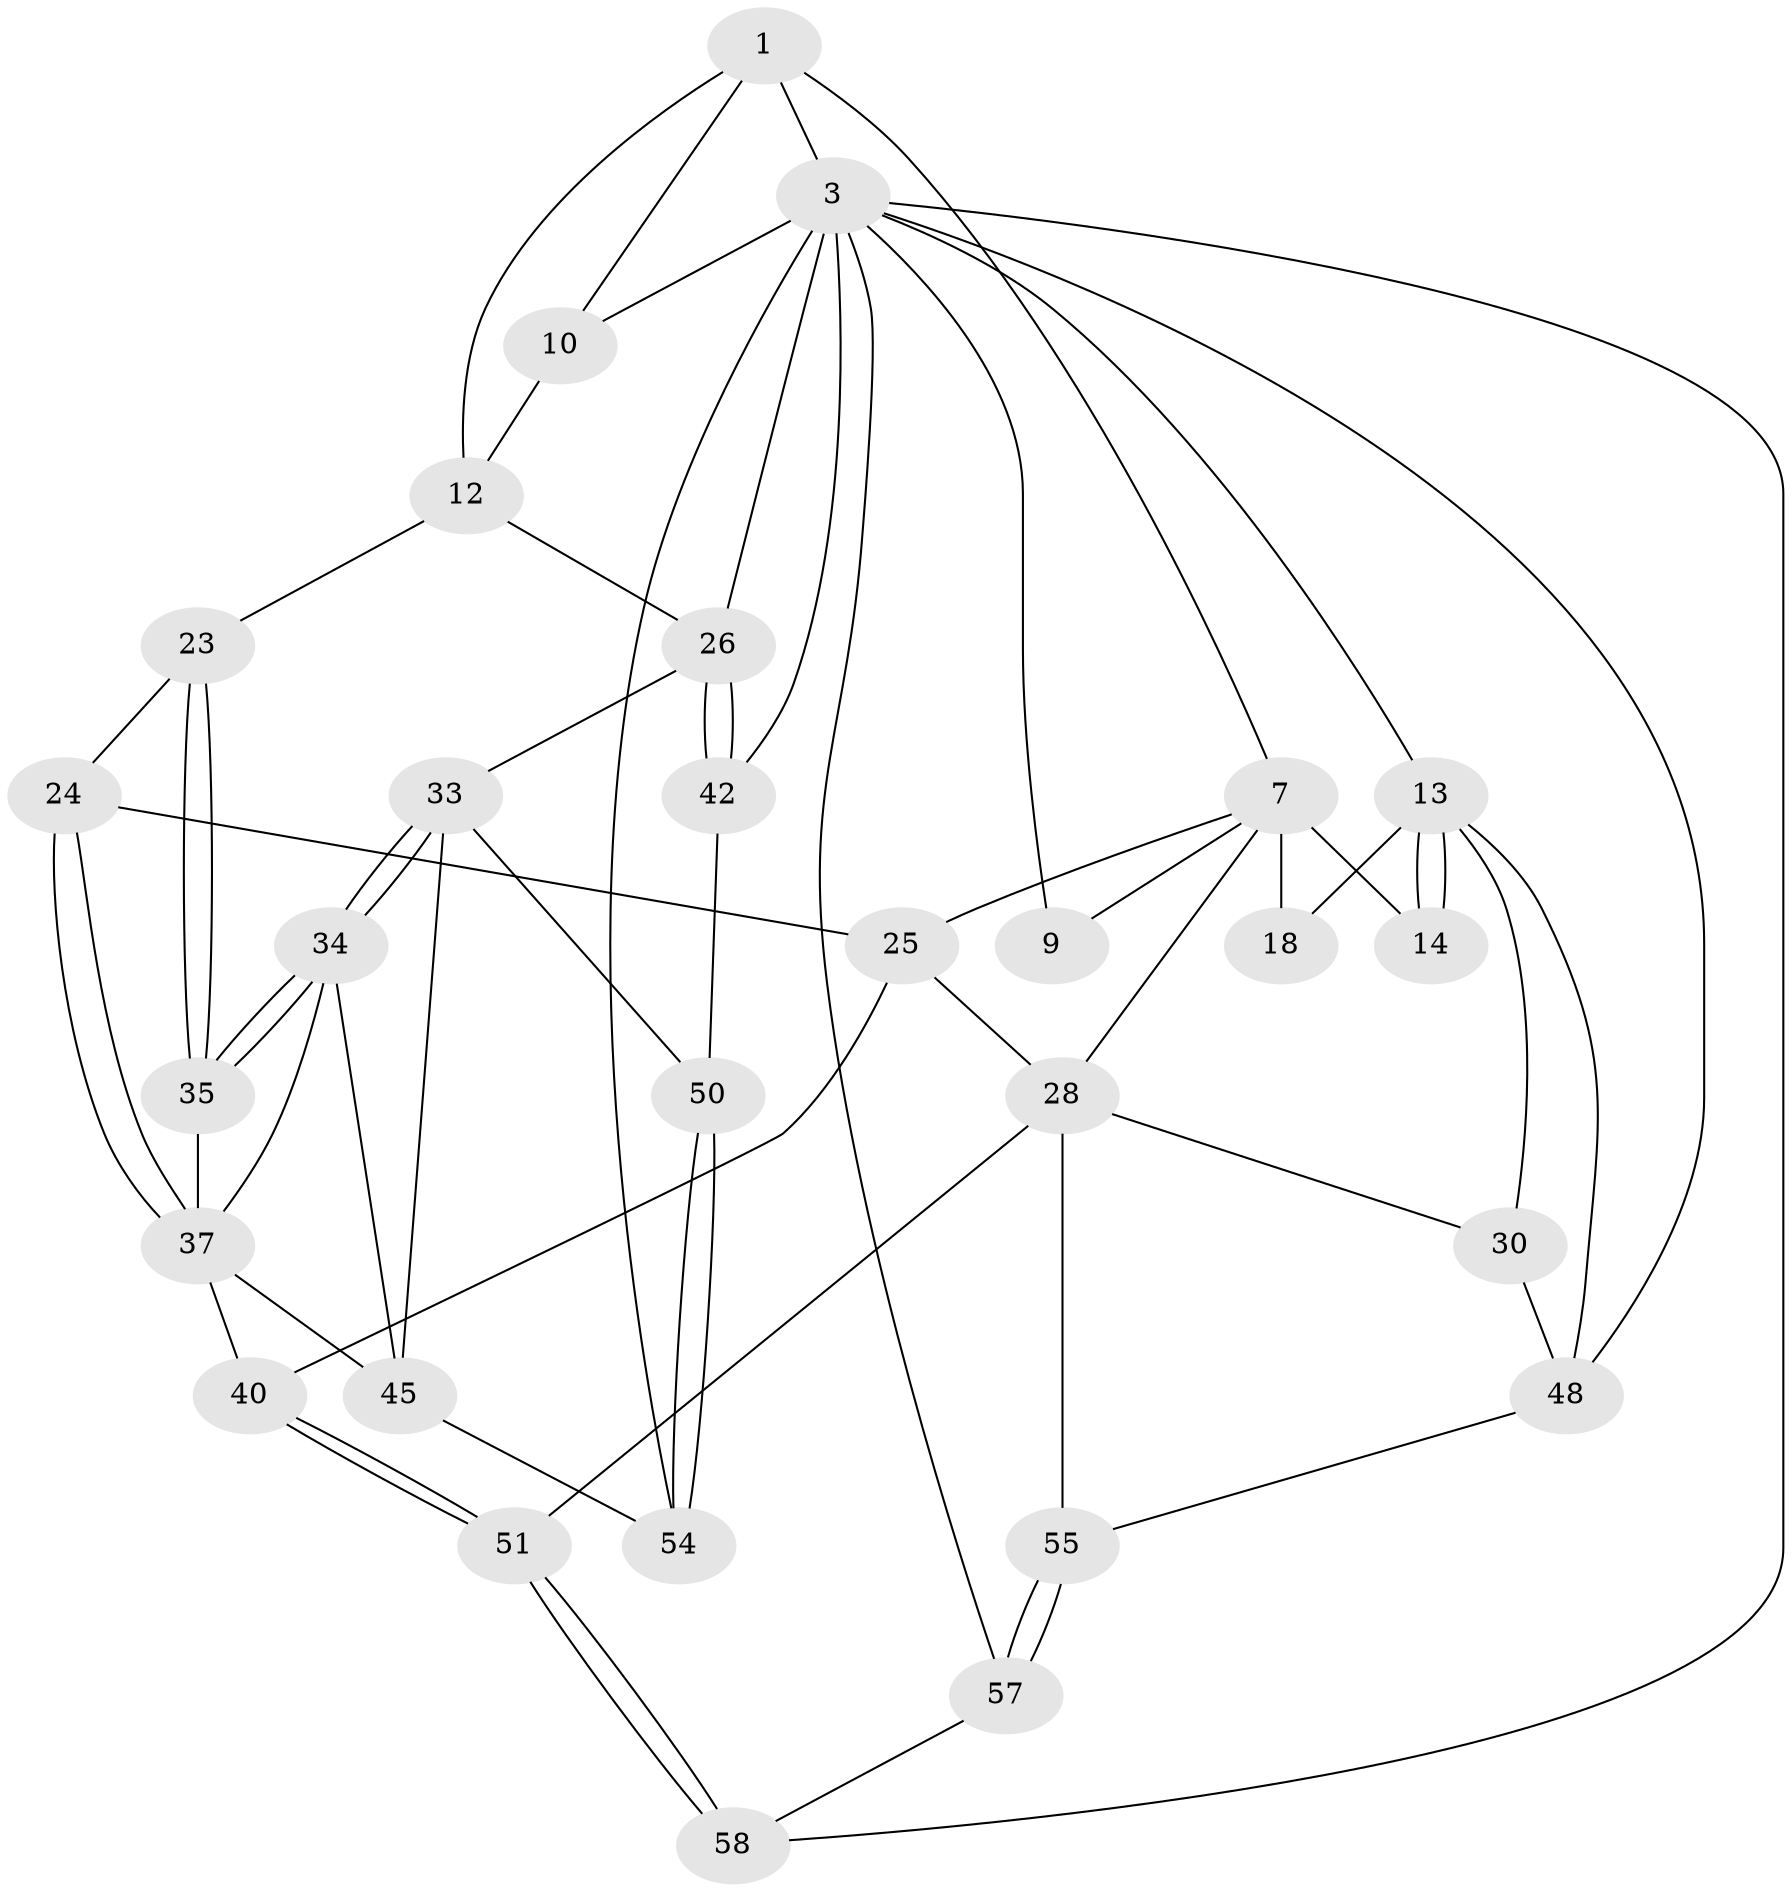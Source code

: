 // original degree distribution, {3: 0.034482758620689655, 4: 0.2413793103448276, 5: 0.5172413793103449, 6: 0.20689655172413793}
// Generated by graph-tools (version 1.1) at 2025/17/03/09/25 04:17:16]
// undirected, 29 vertices, 64 edges
graph export_dot {
graph [start="1"]
  node [color=gray90,style=filled];
  1 [pos="+0.5385126575376897+0",super="+6+2"];
  3 [pos="+1+0",super="+4+41+16"];
  7 [pos="+0.3855570302956945+0.18464651662138357",super="+19+8"];
  9 [pos="+0.297155779559068+0.019101219063037484"];
  10 [pos="+0.7645067704845873+0.10800372038632944",super="+11"];
  12 [pos="+0.6344278747716755+0.22649245069770518",super="+22"];
  13 [pos="+0+0",super="+17"];
  14 [pos="+0.17244772062426572+0.07861536449498187"];
  18 [pos="+0.11912982599893614+0.23255584319037353"];
  23 [pos="+0.6311700087806784+0.29491486511662596"];
  24 [pos="+0.6036754564690885+0.3618992270492307"];
  25 [pos="+0.5045067147054659+0.42054514825826267",super="+32"];
  26 [pos="+1+0.38359820780342674",super="+27"];
  28 [pos="+0.22664080189730457+0.5273729424616765",super="+29"];
  30 [pos="+0.06439385747873842+0.5751855594391571"];
  33 [pos="+0.9145314109034479+0.4730023521829844",super="+47"];
  34 [pos="+0.8397072013645452+0.4768295472625232",super="+44"];
  35 [pos="+0.8379595343684433+0.47599080988225856",super="+36"];
  37 [pos="+0.6391735585370836+0.46480217430011606",super="+38"];
  40 [pos="+0.5445811133518393+0.7508016548682724"];
  42 [pos="+1+0.4811041071610634"];
  45 [pos="+0.8257883100409193+0.6819509335439669",super="+46"];
  48 [pos="+0+1",super="+56"];
  50 [pos="+0.9481875669121842+0.6565520490396985"];
  51 [pos="+0.46302357101839153+0.8575856844857022"];
  54 [pos="+0.9884291214503486+1"];
  55 [pos="+0.15146729982164486+0.8784501915278663"];
  57 [pos="+0.260457542974619+1"];
  58 [pos="+0.3934172023083267+1"];
  1 -- 12;
  1 -- 7;
  1 -- 10;
  1 -- 3;
  3 -- 13;
  3 -- 9;
  3 -- 48;
  3 -- 58;
  3 -- 54;
  3 -- 57;
  3 -- 42;
  3 -- 26;
  3 -- 10 [weight=2];
  7 -- 25;
  7 -- 18 [weight=2];
  7 -- 28;
  7 -- 9;
  7 -- 14;
  10 -- 12;
  12 -- 26;
  12 -- 23;
  13 -- 14;
  13 -- 14;
  13 -- 48;
  13 -- 18;
  13 -- 30;
  23 -- 24;
  23 -- 35;
  23 -- 35;
  24 -- 25;
  24 -- 37;
  24 -- 37;
  25 -- 40;
  25 -- 28;
  26 -- 42;
  26 -- 42;
  26 -- 33;
  28 -- 51;
  28 -- 30;
  28 -- 55;
  30 -- 48;
  33 -- 34;
  33 -- 34;
  33 -- 50;
  33 -- 45;
  34 -- 35;
  34 -- 35;
  34 -- 45;
  34 -- 37;
  35 -- 37 [weight=2];
  37 -- 40;
  37 -- 45;
  40 -- 51;
  40 -- 51;
  42 -- 50;
  45 -- 54;
  48 -- 55;
  50 -- 54;
  50 -- 54;
  51 -- 58;
  51 -- 58;
  55 -- 57;
  55 -- 57;
  57 -- 58;
}
